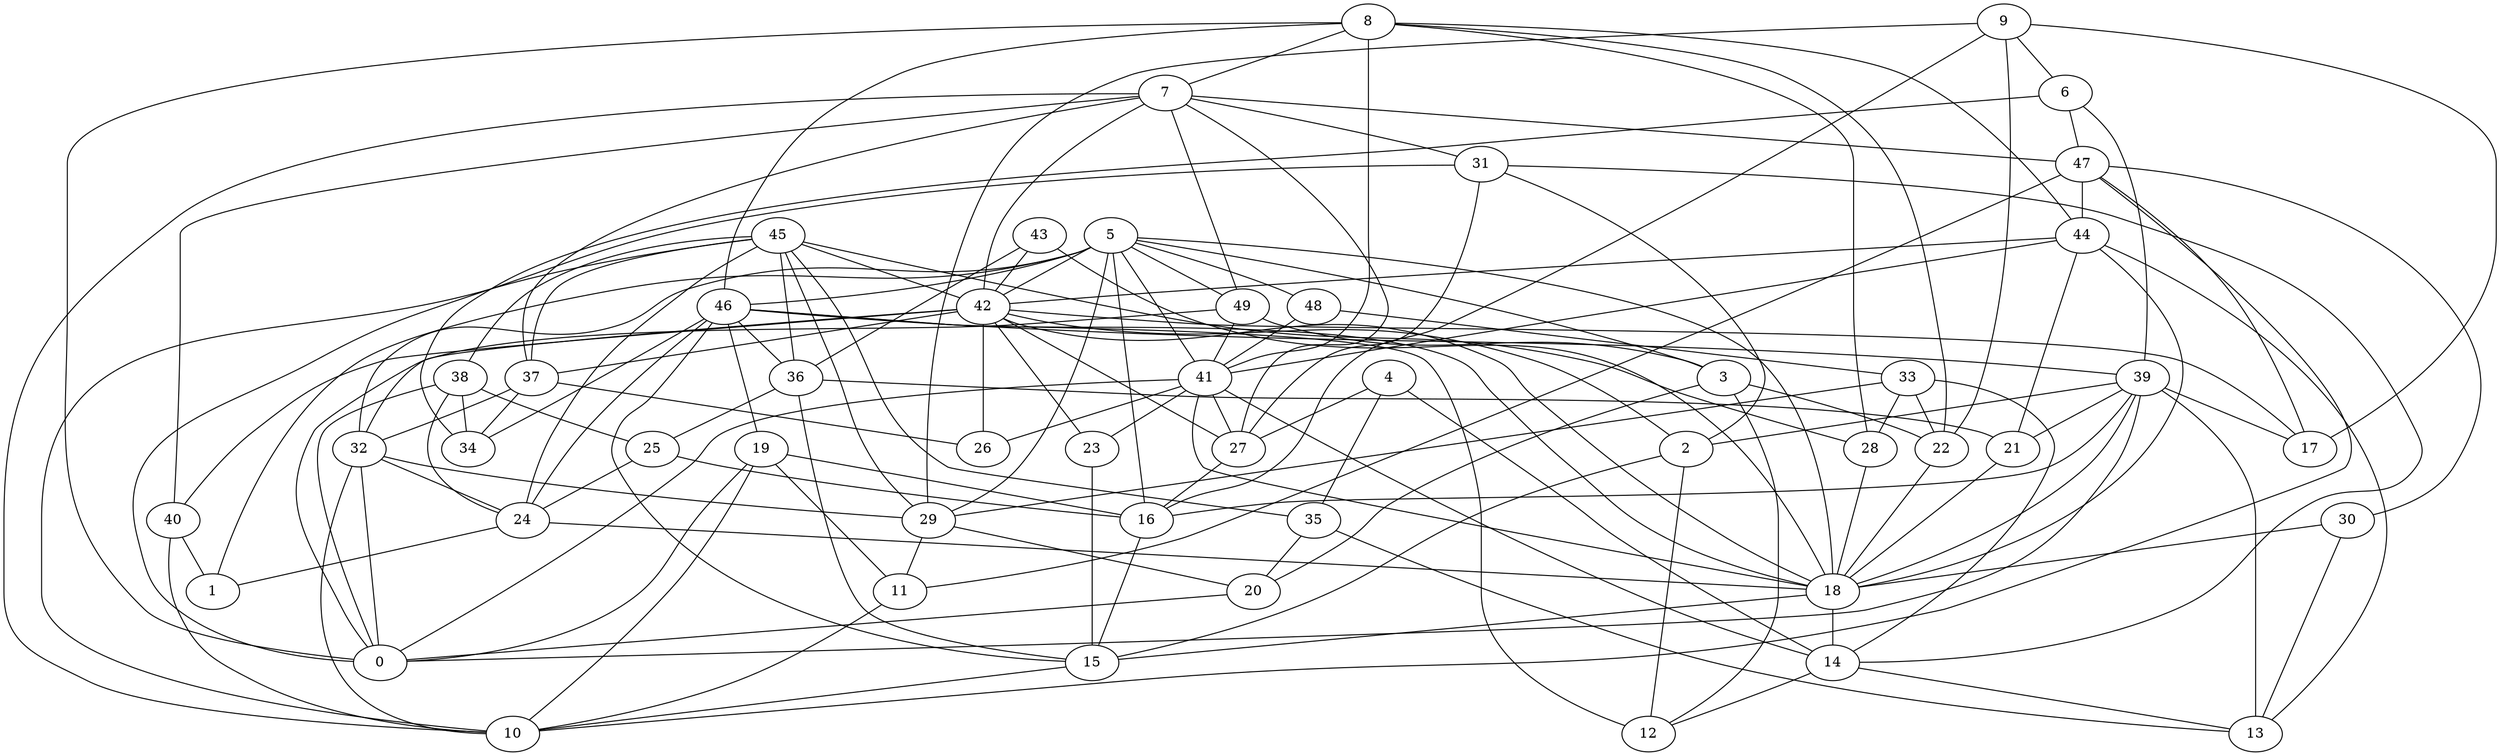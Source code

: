 digraph GG_graph {

subgraph G_graph {
edge [color = black]
"31" -> "27" [dir = none]
"31" -> "2" [dir = none]
"31" -> "0" [dir = none]
"31" -> "14" [dir = none]
"36" -> "25" [dir = none]
"36" -> "15" [dir = none]
"48" -> "33" [dir = none]
"48" -> "41" [dir = none]
"43" -> "36" [dir = none]
"43" -> "42" [dir = none]
"43" -> "18" [dir = none]
"33" -> "29" [dir = none]
"33" -> "22" [dir = none]
"33" -> "28" [dir = none]
"33" -> "14" [dir = none]
"22" -> "18" [dir = none]
"38" -> "25" [dir = none]
"38" -> "34" [dir = none]
"38" -> "0" [dir = none]
"38" -> "24" [dir = none]
"4" -> "35" [dir = none]
"4" -> "27" [dir = none]
"4" -> "14" [dir = none]
"20" -> "0" [dir = none]
"24" -> "18" [dir = none]
"24" -> "1" [dir = none]
"37" -> "26" [dir = none]
"37" -> "32" [dir = none]
"37" -> "34" [dir = none]
"32" -> "10" [dir = none]
"32" -> "29" [dir = none]
"32" -> "0" [dir = none]
"32" -> "24" [dir = none]
"39" -> "21" [dir = none]
"39" -> "2" [dir = none]
"39" -> "18" [dir = none]
"39" -> "17" [dir = none]
"39" -> "13" [dir = none]
"39" -> "16" [dir = none]
"39" -> "0" [dir = none]
"11" -> "10" [dir = none]
"18" -> "15" [dir = none]
"18" -> "14" [dir = none]
"9" -> "22" [dir = none]
"9" -> "6" [dir = none]
"9" -> "17" [dir = none]
"9" -> "16" [dir = none]
"9" -> "29" [dir = none]
"49" -> "41" [dir = none]
"49" -> "3" [dir = none]
"49" -> "0" [dir = none]
"42" -> "18" [dir = none]
"42" -> "32" [dir = none]
"42" -> "17" [dir = none]
"42" -> "2" [dir = none]
"42" -> "37" [dir = none]
"42" -> "26" [dir = none]
"42" -> "27" [dir = none]
"42" -> "23" [dir = none]
"42" -> "40" [dir = none]
"15" -> "10" [dir = none]
"29" -> "20" [dir = none]
"29" -> "11" [dir = none]
"14" -> "12" [dir = none]
"14" -> "13" [dir = none]
"25" -> "16" [dir = none]
"25" -> "24" [dir = none]
"2" -> "12" [dir = none]
"2" -> "15" [dir = none]
"6" -> "47" [dir = none]
"6" -> "39" [dir = none]
"6" -> "34" [dir = none]
"3" -> "12" [dir = none]
"3" -> "20" [dir = none]
"3" -> "22" [dir = none]
"30" -> "13" [dir = none]
"30" -> "18" [dir = none]
"45" -> "35" [dir = none]
"45" -> "28" [dir = none]
"45" -> "36" [dir = none]
"45" -> "37" [dir = none]
"45" -> "24" [dir = none]
"45" -> "42" [dir = none]
"45" -> "38" [dir = none]
"45" -> "10" [dir = none]
"45" -> "29" [dir = none]
"27" -> "16" [dir = none]
"35" -> "20" [dir = none]
"35" -> "13" [dir = none]
"8" -> "0" [dir = none]
"8" -> "22" [dir = none]
"8" -> "44" [dir = none]
"8" -> "46" [dir = none]
"8" -> "7" [dir = none]
"8" -> "41" [dir = none]
"8" -> "28" [dir = none]
"41" -> "23" [dir = none]
"41" -> "26" [dir = none]
"41" -> "14" [dir = none]
"41" -> "0" [dir = none]
"41" -> "18" [dir = none]
"41" -> "27" [dir = none]
"28" -> "18" [dir = none]
"46" -> "19" [dir = none]
"46" -> "24" [dir = none]
"46" -> "15" [dir = none]
"46" -> "34" [dir = none]
"46" -> "39" [dir = none]
"46" -> "18" [dir = none]
"46" -> "12" [dir = none]
"46" -> "36" [dir = none]
"40" -> "1" [dir = none]
"40" -> "10" [dir = none]
"7" -> "37" [dir = none]
"7" -> "10" [dir = none]
"7" -> "31" [dir = none]
"7" -> "27" [dir = none]
"7" -> "42" [dir = none]
"7" -> "49" [dir = none]
"7" -> "47" [dir = none]
"7" -> "40" [dir = none]
"23" -> "15" [dir = none]
"21" -> "18" [dir = none]
"44" -> "18" [dir = none]
"44" -> "42" [dir = none]
"44" -> "41" [dir = none]
"44" -> "13" [dir = none]
"44" -> "21" [dir = none]
"47" -> "11" [dir = none]
"47" -> "10" [dir = none]
"47" -> "44" [dir = none]
"47" -> "30" [dir = none]
"47" -> "17" [dir = none]
"19" -> "11" [dir = none]
"19" -> "10" [dir = none]
"19" -> "16" [dir = none]
"5" -> "49" [dir = none]
"5" -> "48" [dir = none]
"5" -> "32" [dir = none]
"5" -> "29" [dir = none]
"5" -> "46" [dir = none]
"5" -> "16" [dir = none]
"5" -> "42" [dir = none]
"5" -> "1" [dir = none]
"5" -> "3" [dir = none]
"5" -> "18" [dir = none]
"5" -> "41" [dir = none]
"36" -> "21" [dir = none]
"19" -> "0" [dir = none]
"16" -> "15" [dir = none]
}

}
